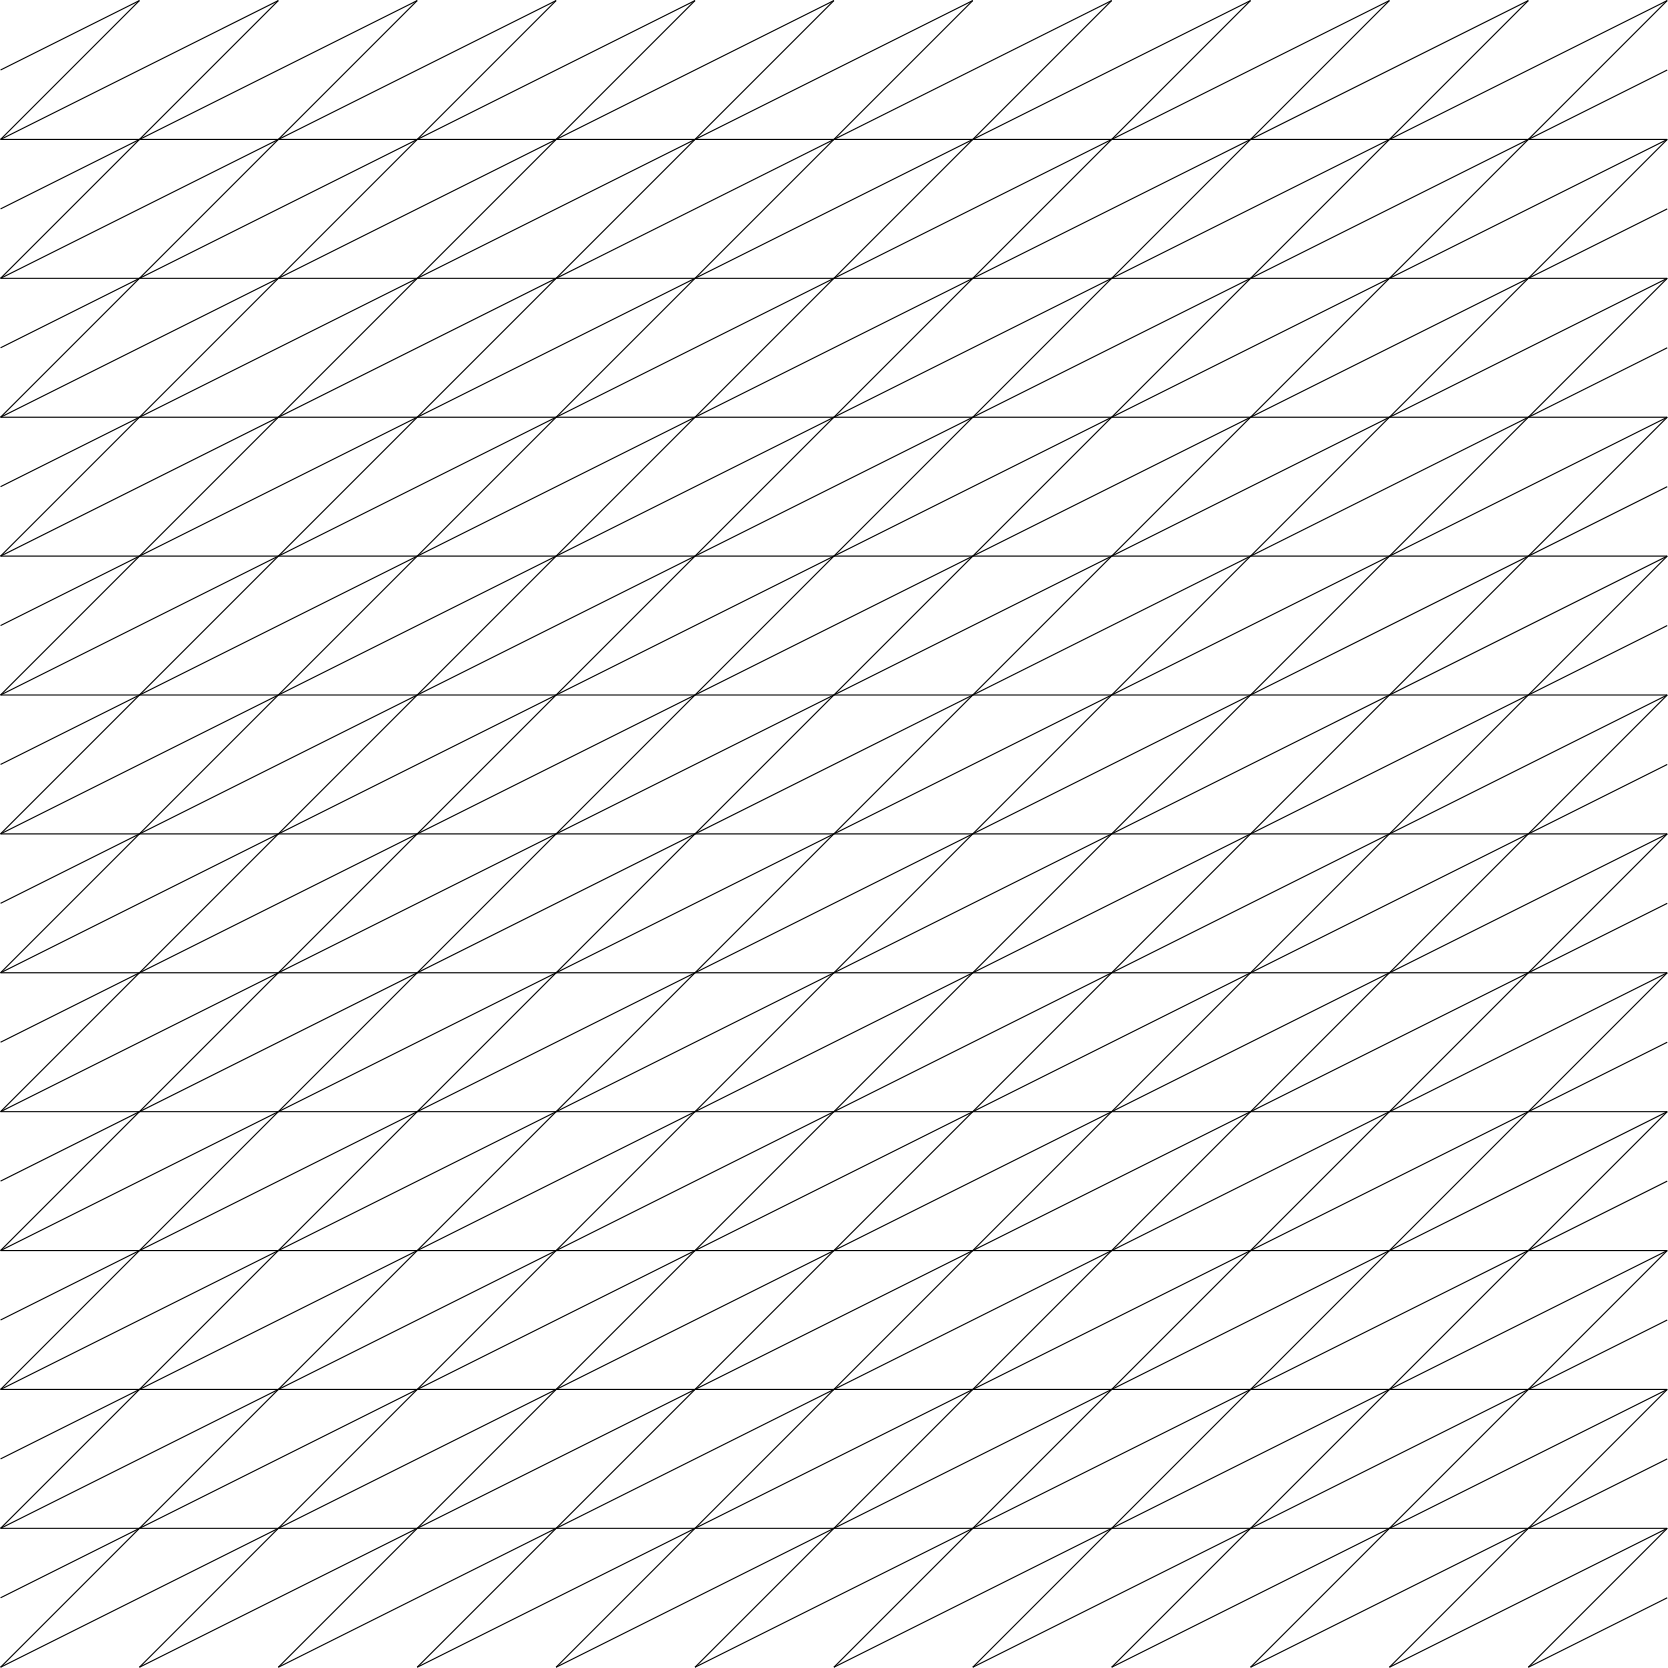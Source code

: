 <?xml version="1.0" ?>
<ipe version="70218" creator="Ipe 7.2.28">
  

  <info created="D:20240203125927" modified="D:20240203125927"/>
  

  <ipestyle name="basic">
    

    <symbol name="arrow/arc(spx)">
      

      <path stroke="sym-stroke" fill="sym-stroke" pen="sym-pen">
0 0 m
-1 0.333 l
-1 -0.333 l
h
</path>
      

    </symbol>
    

    <symbol name="arrow/farc(spx)">
      

      <path stroke="sym-stroke" fill="white" pen="sym-pen">
0 0 m
-1 0.333 l
-1 -0.333 l
h
</path>
      

    </symbol>
    

    <symbol name="arrow/ptarc(spx)">
      

      <path stroke="sym-stroke" fill="sym-stroke" pen="sym-pen">
0 0 m
-1 0.333 l
-0.8 0 l
-1 -0.333 l
h
</path>
      

    </symbol>
    

    <symbol name="arrow/fptarc(spx)">
      

      <path stroke="sym-stroke" fill="white" pen="sym-pen">
0 0 m
-1 0.333 l
-0.8 0 l
-1 -0.333 l
h
</path>
      

    </symbol>
    

    <symbol name="mark/circle(sx)" transformations="translations">
      

      <path fill="sym-stroke">
0.6 0 0 0.6 0 0 e
0.4 0 0 0.4 0 0 e
</path>
      

    </symbol>
    

    <symbol name="mark/disk(sx)" transformations="translations">
      

      <path fill="sym-stroke">
0.6 0 0 0.6 0 0 e
</path>
      

    </symbol>
    

    <symbol name="mark/fdisk(sfx)" transformations="translations">
      

      <group>
        

        <path fill="sym-fill">
0.5 0 0 0.5 0 0 e
</path>
        

        <path fill="sym-stroke" fillrule="eofill">
0.6 0 0 0.6 0 0 e
0.4 0 0 0.4 0 0 e
</path>
        

      </group>
      

    </symbol>
    

    <symbol name="mark/box(sx)" transformations="translations">
      

      <path fill="sym-stroke" fillrule="eofill">
-0.6 -0.6 m
0.6 -0.6 l
0.6 0.6 l
-0.6 0.6 l
h
-0.4 -0.4 m
0.4 -0.4 l
0.4 0.4 l
-0.4 0.4 l
h
</path>
      

    </symbol>
    

    <symbol name="mark/square(sx)" transformations="translations">
      

      <path fill="sym-stroke">
-0.6 -0.6 m
0.6 -0.6 l
0.6 0.6 l
-0.6 0.6 l
h
</path>
      

    </symbol>
    

    <symbol name="mark/fsquare(sfx)" transformations="translations">
      

      <group>
        

        <path fill="sym-fill">
-0.5 -0.5 m
0.5 -0.5 l
0.5 0.5 l
-0.5 0.5 l
h
</path>
        

        <path fill="sym-stroke" fillrule="eofill">
-0.6 -0.6 m
0.6 -0.6 l
0.6 0.6 l
-0.6 0.6 l
h
-0.4 -0.4 m
0.4 -0.4 l
0.4 0.4 l
-0.4 0.4 l
h
</path>
        

      </group>
      

    </symbol>
    

    <symbol name="mark/cross(sx)" transformations="translations">
      

      <group>
        

        <path fill="sym-stroke">
-0.43 -0.57 m
0.57 0.43 l
0.43 0.57 l
-0.57 -0.43 l
h
</path>
        

        <path fill="sym-stroke">
-0.43 0.57 m
0.57 -0.43 l
0.43 -0.57 l
-0.57 0.43 l
h
</path>
        

      </group>
      

    </symbol>
    

    <symbol name="arrow/fnormal(spx)">
      

      <path stroke="sym-stroke" fill="white" pen="sym-pen">
0 0 m
-1 0.333 l
-1 -0.333 l
h
</path>
      

    </symbol>
    

    <symbol name="arrow/pointed(spx)">
      

      <path stroke="sym-stroke" fill="sym-stroke" pen="sym-pen">
0 0 m
-1 0.333 l
-0.8 0 l
-1 -0.333 l
h
</path>
      

    </symbol>
    

    <symbol name="arrow/fpointed(spx)">
      

      <path stroke="sym-stroke" fill="white" pen="sym-pen">
0 0 m
-1 0.333 l
-0.8 0 l
-1 -0.333 l
h
</path>
      

    </symbol>
    

    <symbol name="arrow/linear(spx)">
      

      <path stroke="sym-stroke" pen="sym-pen">
-1 0.333 m
0 0 l
-1 -0.333 l
</path>
      

    </symbol>
    

    <symbol name="arrow/fdouble(spx)">
      

      <path stroke="sym-stroke" fill="white" pen="sym-pen">
0 0 m
-1 0.333 l
-1 -0.333 l
h
-1 0 m
-2 0.333 l
-2 -0.333 l
h
</path>
      

    </symbol>
    

    <symbol name="arrow/double(spx)">
      

      <path stroke="sym-stroke" fill="sym-stroke" pen="sym-pen">
0 0 m
-1 0.333 l
-1 -0.333 l
h
-1 0 m
-2 0.333 l
-2 -0.333 l
h
</path>
      

    </symbol>
    

    <symbol name="arrow/mid-normal(spx)">
      

      <path stroke="sym-stroke" fill="sym-stroke" pen="sym-pen">
0.5 0 m
-0.5 0.333 l
-0.5 -0.333 l
h
</path>
      

    </symbol>
    

    <symbol name="arrow/mid-fnormal(spx)">
      

      <path stroke="sym-stroke" fill="white" pen="sym-pen">
0.5 0 m
-0.5 0.333 l
-0.5 -0.333 l
h
</path>
      

    </symbol>
    

    <symbol name="arrow/mid-pointed(spx)">
      

      <path stroke="sym-stroke" fill="sym-stroke" pen="sym-pen">
0.5 0 m
-0.5 0.333 l
-0.3 0 l
-0.5 -0.333 l
h
</path>
      

    </symbol>
    

    <symbol name="arrow/mid-fpointed(spx)">
      

      <path stroke="sym-stroke" fill="white" pen="sym-pen">
0.5 0 m
-0.5 0.333 l
-0.3 0 l
-0.5 -0.333 l
h
</path>
      

    </symbol>
    

    <symbol name="arrow/mid-double(spx)">
      

      <path stroke="sym-stroke" fill="sym-stroke" pen="sym-pen">
1 0 m
0 0.333 l
0 -0.333 l
h
0 0 m
-1 0.333 l
-1 -0.333 l
h
</path>
      

    </symbol>
    

    <symbol name="arrow/mid-fdouble(spx)">
      

      <path stroke="sym-stroke" fill="white" pen="sym-pen">
1 0 m
0 0.333 l
0 -0.333 l
h
0 0 m
-1 0.333 l
-1 -0.333 l
h
</path>
      

    </symbol>
    

    <anglesize name="22.5 deg" value="22.5"/>
    

    <anglesize name="30 deg" value="30"/>
    

    <anglesize name="45 deg" value="45"/>
    

    <anglesize name="60 deg" value="60"/>
    

    <anglesize name="90 deg" value="90"/>
    

    <arrowsize name="large" value="10"/>
    

    <arrowsize name="small" value="5"/>
    

    <arrowsize name="tiny" value="3"/>
    

    <color name="blue" value="0 0 1"/>
    

    <color name="brown" value="0.647 0.165 0.165"/>
    

    <color name="darkblue" value="0 0 0.545"/>
    

    <color name="darkcyan" value="0 0.545 0.545"/>
    

    <color name="darkgray" value="0.663"/>
    

    <color name="darkgreen" value="0 0.392 0"/>
    

    <color name="darkmagenta" value="0.545 0 0.545"/>
    

    <color name="darkorange" value="1 0.549 0"/>
    

    <color name="darkred" value="0.545 0 0"/>
    

    <color name="gold" value="1 0.843 0"/>
    

    <color name="gray" value="0.745"/>
    

    <color name="green" value="0 1 0"/>
    

    <color name="lightblue" value="0.678 0.847 0.902"/>
    

    <color name="lightcyan" value="0.878 1 1"/>
    

    <color name="lightgray" value="0.827"/>
    

    <color name="lightgreen" value="0.565 0.933 0.565"/>
    

    <color name="lightyellow" value="1 1 0.878"/>
    

    <color name="navy" value="0 0 0.502"/>
    

    <color name="orange" value="1 0.647 0"/>
    

    <color name="pink" value="1 0.753 0.796"/>
    

    <color name="purple" value="0.627 0.125 0.941"/>
    

    <color name="red" value="1 0 0"/>
    

    <color name="seagreen" value="0.18 0.545 0.341"/>
    

    <color name="turquoise" value="0.251 0.878 0.816"/>
    

    <color name="violet" value="0.933 0.51 0.933"/>
    

    <color name="yellow" value="1 1 0"/>
    

    <dashstyle name="dash dot dotted" value="[4 2 1 2 1 2] 0"/>
    

    <dashstyle name="dash dotted" value="[4 2 1 2] 0"/>
    

    <dashstyle name="dashed" value="[4] 0"/>
    

    <dashstyle name="dotted" value="[1 3] 0"/>
    

    <gridsize name="10 pts (~3.5 mm)" value="10"/>
    

    <gridsize name="14 pts (~5 mm)" value="14"/>
    

    <gridsize name="16 pts (~6 mm)" value="16"/>
    

    <gridsize name="20 pts (~7 mm)" value="20"/>
    

    <gridsize name="28 pts (~10 mm)" value="28"/>
    

    <gridsize name="32 pts (~12 mm)" value="32"/>
    

    <gridsize name="4 pts" value="4"/>
    

    <gridsize name="56 pts (~20 mm)" value="56"/>
    

    <gridsize name="8 pts (~3 mm)" value="8"/>
    

    <opacity name="10%" value="0.1"/>
    

    <opacity name="30%" value="0.3"/>
    

    <opacity name="50%" value="0.5"/>
    

    <opacity name="75%" value="0.75"/>
    

    <pen name="fat" value="1.2"/>
    

    <pen name="heavier" value="0.8"/>
    

    <pen name="ultrafat" value="2"/>
    

    <symbolsize name="large" value="5"/>
    

    <symbolsize name="small" value="2"/>
    

    <symbolsize name="tiny" value="1.1"/>
    

    <textsize name="Huge" value="\Huge"/>
    

    <textsize name="LARGE" value="\LARGE"/>
    

    <textsize name="Large" value="\Large"/>
    

    <textsize name="footnote" value="\footnotesize"/>
    

    <textsize name="huge" value="\huge"/>
    

    <textsize name="large" value="\large"/>
    

    <textsize name="script" value="\scriptsize"/>
    

    <textsize name="small" value="\small"/>
    

    <textsize name="tiny" value="\tiny"/>
    

    <textstyle name="center" begin="\begin{center}" end="\end{center}"/>
    

    <textstyle name="item" begin="\begin{itemize}\item{}" end="\end{itemize}"/>
    

    <textstyle name="itemize" begin="\begin{itemize}" end="\end{itemize}"/>
    

    <tiling name="falling" angle="-60" step="4" width="1"/>
    

    <tiling name="rising" angle="30" step="4" width="1"/>
    

    <preamble>area = 1/3</preamble>
    <layout paper="600 600" origin="0 0" frame="600 600"/>
  </ipestyle>
  

  <page>
    <layer name="bundle_0"/>
    <layer name="bundle_1"/>
    <layer name="bundle_2"/>
    <path layer="bundle_0">0.0 50.0 m 600.0 50.0 l</path>
    <path layer="bundle_0">0.0 100.0 m 600.0 100.0 l</path>
    <path layer="bundle_0">0.0 150.0 m 600.0 150.0 l</path>
    <path layer="bundle_0">0.0 200.0 m 600.0 200.0 l</path>
    <path layer="bundle_0">0.0 250.0 m 600.0 250.0 l</path>
    <path layer="bundle_0">0.0 300.0 m 600.0 300.0 l</path>
    <path layer="bundle_0">0.0 350.0 m 600.0 350.0 l</path>
    <path layer="bundle_0">0.0 400.0 m 600.0 400.0 l</path>
    <path layer="bundle_0">0.0 450.0 m 600.0 450.0 l</path>
    <path layer="bundle_0">0.0 500.0 m 600.0 500.0 l</path>
    <path layer="bundle_0">0.0 550.0 m 600.0 550.0 l</path>
    <path layer="bundle_1">0.0 575.0 m 50.0 600.0 l</path>
    <path layer="bundle_1">0.0 550.0 m 100.0 600.0 l</path>
    <path layer="bundle_1">0.0 525.0 m 150.0 600.0 l</path>
    <path layer="bundle_1">0.0 500.0 m 200.0 600.0 l</path>
    <path layer="bundle_1">0.0 475.0 m 250.0 600.0 l</path>
    <path layer="bundle_1">0.0 450.0 m 300.0 600.0 l</path>
    <path layer="bundle_1">0.0 425.0 m 350.0 600.0 l</path>
    <path layer="bundle_1">0.0 400.0 m 400.0 600.0 l</path>
    <path layer="bundle_1">0.0 375.0 m 450.0 600.0 l</path>
    <path layer="bundle_1">0.0 350.0 m 500.0 600.0 l</path>
    <path layer="bundle_1">0.0 325.0 m 550.0 600.0 l</path>
    <path layer="bundle_1">0.0 300.0 m 600.0 600.0 l</path>
    <path layer="bundle_1">0.0 275.0 m 600.0 575.0 l</path>
    <path layer="bundle_1">0.0 250.0 m 600.0 550.0 l</path>
    <path layer="bundle_1">0.0 225.0 m 600.0 525.0 l</path>
    <path layer="bundle_1">0.0 200.0 m 600.0 500.0 l</path>
    <path layer="bundle_1">0.0 175.0 m 600.0 475.0 l</path>
    <path layer="bundle_1">0.0 150.0 m 600.0 450.0 l</path>
    <path layer="bundle_1">0.0 125.0 m 600.0 425.0 l</path>
    <path layer="bundle_1">0.0 100.0 m 600.0 400.0 l</path>
    <path layer="bundle_1">0.0 75.0 m 600.0 375.0 l</path>
    <path layer="bundle_1">0.0 50.0 m 600.0 350.0 l</path>
    <path layer="bundle_1">0.0 25.0 m 600.0 325.0 l</path>
    <path layer="bundle_1">0.0 0.0 m 600.0 300.0 l</path>
    <path layer="bundle_1">50.0 0.0 m 600.0 275.0 l</path>
    <path layer="bundle_1">100.0 0.0 m 600.0 250.0 l</path>
    <path layer="bundle_1">150.0 0.0 m 600.0 225.0 l</path>
    <path layer="bundle_1">200.0 0.0 m 600.0 200.0 l</path>
    <path layer="bundle_1">250.0 0.0 m 600.0 175.0 l</path>
    <path layer="bundle_1">300.0 0.0 m 600.0 150.0 l</path>
    <path layer="bundle_1">350.0 0.0 m 600.0 125.0 l</path>
    <path layer="bundle_1">400.0 0.0 m 600.0 100.0 l</path>
    <path layer="bundle_1">450.0 0.0 m 600.0 75.0 l</path>
    <path layer="bundle_1">500.0 0.0 m 600.0 50.0 l</path>
    <path layer="bundle_1">550.0 0.0 m 600.0 25.0 l</path>
    <path layer="bundle_2">550.0 0.0 m 600.0 50.0 l</path>
    <path layer="bundle_2">500.0 0.0 m 600.0 100.0 l</path>
    <path layer="bundle_2">450.0 0.0 m 600.0 150.0 l</path>
    <path layer="bundle_2">400.0 0.0 m 600.0 200.0 l</path>
    <path layer="bundle_2">350.0 0.0 m 600.0 250.0 l</path>
    <path layer="bundle_2">300.0 0.0 m 600.0 300.0 l</path>
    <path layer="bundle_2">250.0 0.0 m 600.0 350.0 l</path>
    <path layer="bundle_2">200.0 0.0 m 600.0 400.0 l</path>
    <path layer="bundle_2">150.0 0.0 m 600.0 450.0 l</path>
    <path layer="bundle_2">100.0 0.0 m 600.0 500.0 l</path>
    <path layer="bundle_2">50.0 0.0 m 600.0 550.0 l</path>
    <path layer="bundle_2">0.0 0.0 m 600.0 600.0 l</path>
    <path layer="bundle_2">0.0 50.0 m 550.0 600.0 l</path>
    <path layer="bundle_2">0.0 100.0 m 500.0 600.0 l</path>
    <path layer="bundle_2">0.0 150.0 m 450.0 600.0 l</path>
    <path layer="bundle_2">0.0 200.0 m 400.0 600.0 l</path>
    <path layer="bundle_2">0.0 250.0 m 350.0 600.0 l</path>
    <path layer="bundle_2">0.0 300.0 m 300.0 600.0 l</path>
    <path layer="bundle_2">0.0 350.0 m 250.0 600.0 l</path>
    <path layer="bundle_2">0.0 400.0 m 200.0 600.0 l</path>
    <path layer="bundle_2">0.0 450.0 m 150.0 600.0 l</path>
    <path layer="bundle_2">0.0 500.0 m 100.0 600.0 l</path>
    <path layer="bundle_2">0.0 550.0 m 50.0 600.0 l</path>
  </page>
</ipe>
